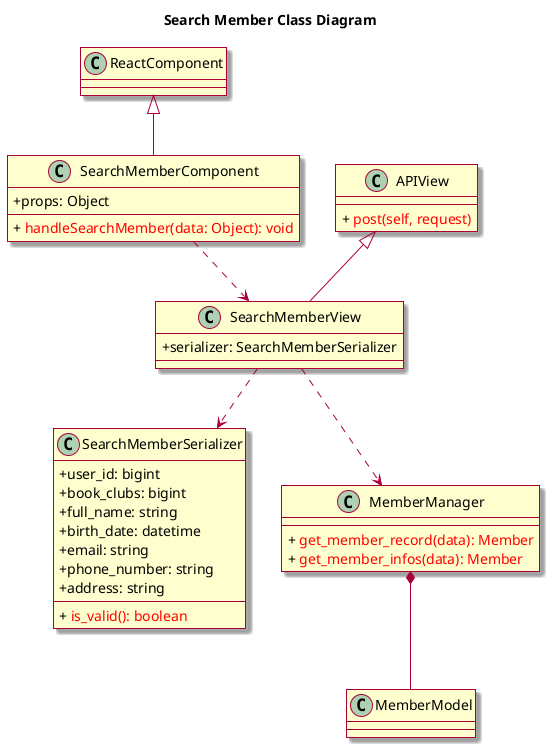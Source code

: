 @startuml
skin rose
skinparam classAttributeIconSize 0

title Search Member Class Diagram
class ReactComponent

class SearchMemberComponent {
	+ props: Object
	+ {method} <color:red> handleSearchMember(data: Object): void
}

class SearchMemberView {
	+ serializer: SearchMemberSerializer
}

class APIView {
	+ {method} <color:red> post(self, request)
}
class SearchMemberSerializer {
	+ user_id: bigint
    + book_clubs: bigint
    + full_name: string
    + birth_date: datetime 
    + email: string
    + phone_number: string
    + address: string
	+ {method} <color:red> is_valid(): boolean
}

class MemberManager {
  + {method} <color:red> get_member_record(data): Member
  + {method} <color:red> get_member_infos(data): Member
}

class MemberModel {
}

ReactComponent <|-- SearchMemberComponent
APIView <|-- SearchMemberView
SearchMemberComponent ..> SearchMemberView
SearchMemberView ..> SearchMemberSerializer
SearchMemberView ..> MemberManager
MemberManager *-- MemberModel

@enduml